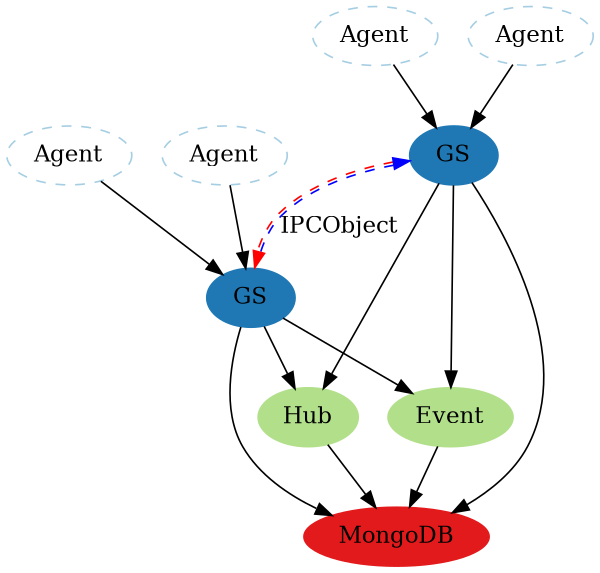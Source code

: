 digraph G {
	size = "4,4";
	node [colorscheme=paired12];

	Agent1 [label=Agent style=dashed color=1];
	Agent2 [label=Agent style=dashed color=1];
	Agent3 [label=Agent style=dashed color=1];
	Agent4 [label=Agent style=dashed color=1];
	Agent1->GS1;
	Agent2->GS1;
	Agent3->GS2;
	Agent4->GS2;
	GS1 [label=GS style=filled color=2];
	GS2 [label=GS style=filled color=2];
	Event [style=filled color=3];
	Hub [style=filled color=3];
	GS1->Hub;
	GS2->Hub;
	GS1->Event;
	GS2->Event; 
	GS1->GS2 [dir=both label=IPCObject style=dashed color="red:blue"];
	MongoDB [style=filled color=6];
	Hub->MongoDB;
	Event->MongoDB;
	GS1->MongoDB;
	GS2->MongoDB;
}
